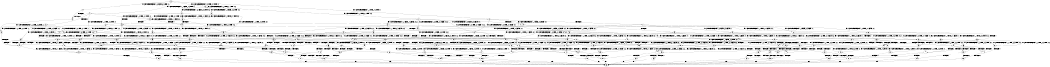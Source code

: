 digraph BCG {
size = "7, 10.5";
center = TRUE;
node [shape = circle];
0 [peripheries = 2];
0 -> 1 [label = "EX !0 !ATOMIC_EXCH_BRANCH (1, +0, FALSE, +0, 3, TRUE) !:0:"];
0 -> 2 [label = "EX !1 !ATOMIC_EXCH_BRANCH (1, +1, TRUE, +0, 2, TRUE) !:0:"];
0 -> 3 [label = "EX !2 !ATOMIC_EXCH_BRANCH (1, +0, TRUE, +0, 1, TRUE) !:0:"];
0 -> 4 [label = "EX !0 !ATOMIC_EXCH_BRANCH (1, +0, FALSE, +0, 3, TRUE) !:0:"];
1 -> 5 [label = "TERMINATE !0"];
2 -> 6 [label = "EX !0 !ATOMIC_EXCH_BRANCH (1, +0, FALSE, +0, 3, FALSE) !:0:1:"];
2 -> 7 [label = "TERMINATE !1"];
2 -> 8 [label = "EX !2 !ATOMIC_EXCH_BRANCH (1, +0, TRUE, +0, 1, FALSE) !:0:1:"];
2 -> 9 [label = "EX !0 !ATOMIC_EXCH_BRANCH (1, +0, FALSE, +0, 3, FALSE) !:0:1:"];
3 -> 10 [label = "EX !0 !ATOMIC_EXCH_BRANCH (1, +0, FALSE, +0, 3, TRUE) !:0:2:"];
3 -> 11 [label = "EX !1 !ATOMIC_EXCH_BRANCH (1, +1, TRUE, +0, 2, TRUE) !:0:2:"];
3 -> 12 [label = "EX !0 !ATOMIC_EXCH_BRANCH (1, +0, FALSE, +0, 3, TRUE) !:0:2:"];
3 -> 3 [label = "EX !2 !ATOMIC_EXCH_BRANCH (1, +0, TRUE, +0, 1, TRUE) !:0:2:"];
4 -> 5 [label = "TERMINATE !0"];
4 -> 13 [label = "TERMINATE !0"];
4 -> 14 [label = "EX !1 !ATOMIC_EXCH_BRANCH (1, +1, TRUE, +0, 2, TRUE) !:0:"];
4 -> 15 [label = "EX !2 !ATOMIC_EXCH_BRANCH (1, +0, TRUE, +0, 1, TRUE) !:0:"];
5 -> 16 [label = "EX !1 !ATOMIC_EXCH_BRANCH (1, +1, TRUE, +0, 2, TRUE) !:1:"];
6 -> 17 [label = "EX !0 !ATOMIC_EXCH_BRANCH (1, +1, TRUE, +0, 3, FALSE) !:0:1:"];
7 -> 18 [label = "EX !0 !ATOMIC_EXCH_BRANCH (1, +0, FALSE, +0, 3, FALSE) !:0:"];
7 -> 19 [label = "EX !2 !ATOMIC_EXCH_BRANCH (1, +0, TRUE, +0, 1, FALSE) !:0:"];
7 -> 20 [label = "EX !0 !ATOMIC_EXCH_BRANCH (1, +0, FALSE, +0, 3, FALSE) !:0:"];
8 -> 21 [label = "EX !0 !ATOMIC_EXCH_BRANCH (1, +0, FALSE, +0, 3, TRUE) !:0:1:2:"];
8 -> 22 [label = "TERMINATE !1"];
8 -> 23 [label = "TERMINATE !2"];
8 -> 24 [label = "EX !0 !ATOMIC_EXCH_BRANCH (1, +0, FALSE, +0, 3, TRUE) !:0:1:2:"];
9 -> 17 [label = "EX !0 !ATOMIC_EXCH_BRANCH (1, +1, TRUE, +0, 3, FALSE) !:0:1:"];
9 -> 25 [label = "TERMINATE !1"];
9 -> 26 [label = "EX !2 !ATOMIC_EXCH_BRANCH (1, +0, TRUE, +0, 1, FALSE) !:0:1:"];
9 -> 27 [label = "EX !0 !ATOMIC_EXCH_BRANCH (1, +1, TRUE, +0, 3, FALSE) !:0:1:"];
10 -> 28 [label = "EX !2 !ATOMIC_EXCH_BRANCH (1, +0, TRUE, +0, 1, TRUE) !:0:2:"];
11 -> 29 [label = "EX !2 !ATOMIC_EXCH_BRANCH (1, +0, TRUE, +0, 1, FALSE) !:0:1:2:"];
11 -> 30 [label = "TERMINATE !1"];
11 -> 31 [label = "EX !0 !ATOMIC_EXCH_BRANCH (1, +0, FALSE, +0, 3, FALSE) !:0:1:2:"];
11 -> 8 [label = "EX !2 !ATOMIC_EXCH_BRANCH (1, +0, TRUE, +0, 1, FALSE) !:0:1:2:"];
12 -> 28 [label = "EX !2 !ATOMIC_EXCH_BRANCH (1, +0, TRUE, +0, 1, TRUE) !:0:2:"];
12 -> 32 [label = "TERMINATE !0"];
12 -> 33 [label = "EX !1 !ATOMIC_EXCH_BRANCH (1, +1, TRUE, +0, 2, TRUE) !:0:2:"];
12 -> 15 [label = "EX !2 !ATOMIC_EXCH_BRANCH (1, +0, TRUE, +0, 1, TRUE) !:0:2:"];
13 -> 16 [label = "EX !1 !ATOMIC_EXCH_BRANCH (1, +1, TRUE, +0, 2, TRUE) !:1:"];
13 -> 34 [label = "EX !2 !ATOMIC_EXCH_BRANCH (1, +0, TRUE, +0, 1, TRUE) !:1:"];
13 -> 35 [label = "EX !1 !ATOMIC_EXCH_BRANCH (1, +1, TRUE, +0, 2, TRUE) !:1:"];
14 -> 36 [label = "TERMINATE !0"];
14 -> 37 [label = "TERMINATE !1"];
14 -> 38 [label = "TERMINATE !0"];
14 -> 39 [label = "EX !2 !ATOMIC_EXCH_BRANCH (1, +0, TRUE, +0, 1, FALSE) !:0:1:"];
15 -> 40 [label = "TERMINATE !0"];
15 -> 32 [label = "TERMINATE !0"];
15 -> 33 [label = "EX !1 !ATOMIC_EXCH_BRANCH (1, +1, TRUE, +0, 2, TRUE) !:0:2:"];
15 -> 15 [label = "EX !2 !ATOMIC_EXCH_BRANCH (1, +0, TRUE, +0, 1, TRUE) !:0:2:"];
16 -> 41 [label = "TERMINATE !1"];
17 -> 36 [label = "TERMINATE !0"];
18 -> 42 [label = "EX !0 !ATOMIC_EXCH_BRANCH (1, +1, TRUE, +0, 3, FALSE) !:0:"];
19 -> 43 [label = "EX !0 !ATOMIC_EXCH_BRANCH (1, +0, FALSE, +0, 3, TRUE) !:0:2:"];
19 -> 44 [label = "TERMINATE !2"];
19 -> 45 [label = "EX !0 !ATOMIC_EXCH_BRANCH (1, +0, FALSE, +0, 3, TRUE) !:0:2:"];
20 -> 42 [label = "EX !0 !ATOMIC_EXCH_BRANCH (1, +1, TRUE, +0, 3, FALSE) !:0:"];
20 -> 46 [label = "EX !2 !ATOMIC_EXCH_BRANCH (1, +0, TRUE, +0, 1, FALSE) !:0:"];
20 -> 47 [label = "EX !0 !ATOMIC_EXCH_BRANCH (1, +1, TRUE, +0, 3, FALSE) !:0:"];
21 -> 48 [label = "TERMINATE !0"];
22 -> 43 [label = "EX !0 !ATOMIC_EXCH_BRANCH (1, +0, FALSE, +0, 3, TRUE) !:0:2:"];
22 -> 44 [label = "TERMINATE !2"];
22 -> 45 [label = "EX !0 !ATOMIC_EXCH_BRANCH (1, +0, FALSE, +0, 3, TRUE) !:0:2:"];
23 -> 49 [label = "EX !0 !ATOMIC_EXCH_BRANCH (1, +0, FALSE, +0, 3, TRUE) !:0:1:"];
23 -> 50 [label = "TERMINATE !1"];
23 -> 51 [label = "EX !0 !ATOMIC_EXCH_BRANCH (1, +0, FALSE, +0, 3, TRUE) !:0:1:"];
24 -> 48 [label = "TERMINATE !0"];
24 -> 52 [label = "TERMINATE !1"];
24 -> 53 [label = "TERMINATE !2"];
24 -> 54 [label = "TERMINATE !0"];
25 -> 42 [label = "EX !0 !ATOMIC_EXCH_BRANCH (1, +1, TRUE, +0, 3, FALSE) !:0:"];
25 -> 46 [label = "EX !2 !ATOMIC_EXCH_BRANCH (1, +0, TRUE, +0, 1, FALSE) !:0:"];
25 -> 47 [label = "EX !0 !ATOMIC_EXCH_BRANCH (1, +1, TRUE, +0, 3, FALSE) !:0:"];
26 -> 55 [label = "EX !0 !ATOMIC_EXCH_BRANCH (1, +1, TRUE, +0, 3, TRUE) !:0:1:2:"];
26 -> 56 [label = "TERMINATE !1"];
26 -> 57 [label = "TERMINATE !2"];
26 -> 58 [label = "EX !0 !ATOMIC_EXCH_BRANCH (1, +1, TRUE, +0, 3, TRUE) !:0:1:2:"];
27 -> 36 [label = "TERMINATE !0"];
27 -> 37 [label = "TERMINATE !1"];
27 -> 38 [label = "TERMINATE !0"];
27 -> 39 [label = "EX !2 !ATOMIC_EXCH_BRANCH (1, +0, TRUE, +0, 1, FALSE) !:0:1:"];
28 -> 40 [label = "TERMINATE !0"];
29 -> 21 [label = "EX !0 !ATOMIC_EXCH_BRANCH (1, +0, FALSE, +0, 3, TRUE) !:0:1:2:"];
30 -> 59 [label = "EX !2 !ATOMIC_EXCH_BRANCH (1, +0, TRUE, +0, 1, FALSE) !:0:2:"];
30 -> 60 [label = "EX !0 !ATOMIC_EXCH_BRANCH (1, +0, FALSE, +0, 3, FALSE) !:0:2:"];
30 -> 19 [label = "EX !2 !ATOMIC_EXCH_BRANCH (1, +0, TRUE, +0, 1, FALSE) !:0:2:"];
31 -> 61 [label = "EX !0 !ATOMIC_EXCH_BRANCH (1, +1, TRUE, +0, 3, FALSE) !:0:1:2:"];
31 -> 62 [label = "TERMINATE !1"];
31 -> 26 [label = "EX !2 !ATOMIC_EXCH_BRANCH (1, +0, TRUE, +0, 1, FALSE) !:0:1:2:"];
31 -> 63 [label = "EX !0 !ATOMIC_EXCH_BRANCH (1, +1, TRUE, +0, 3, FALSE) !:0:1:2:"];
32 -> 64 [label = "EX !2 !ATOMIC_EXCH_BRANCH (1, +0, TRUE, +0, 1, TRUE) !:1:2:"];
32 -> 65 [label = "EX !1 !ATOMIC_EXCH_BRANCH (1, +1, TRUE, +0, 2, TRUE) !:1:2:"];
32 -> 34 [label = "EX !2 !ATOMIC_EXCH_BRANCH (1, +0, TRUE, +0, 1, TRUE) !:1:2:"];
33 -> 66 [label = "EX !2 !ATOMIC_EXCH_BRANCH (1, +0, TRUE, +0, 1, FALSE) !:0:1:2:"];
33 -> 67 [label = "TERMINATE !1"];
33 -> 68 [label = "TERMINATE !0"];
33 -> 39 [label = "EX !2 !ATOMIC_EXCH_BRANCH (1, +0, TRUE, +0, 1, FALSE) !:0:1:2:"];
34 -> 69 [label = "EX !1 !ATOMIC_EXCH_BRANCH (1, +1, TRUE, +0, 2, TRUE) !:1:2:"];
34 -> 65 [label = "EX !1 !ATOMIC_EXCH_BRANCH (1, +1, TRUE, +0, 2, TRUE) !:1:2:"];
34 -> 34 [label = "EX !2 !ATOMIC_EXCH_BRANCH (1, +0, TRUE, +0, 1, TRUE) !:1:2:"];
35 -> 41 [label = "TERMINATE !1"];
35 -> 70 [label = "TERMINATE !1"];
35 -> 71 [label = "EX !2 !ATOMIC_EXCH_BRANCH (1, +0, TRUE, +0, 1, FALSE) !:1:"];
36 -> 41 [label = "TERMINATE !1"];
37 -> 72 [label = "TERMINATE !0"];
37 -> 73 [label = "TERMINATE !0"];
37 -> 74 [label = "EX !2 !ATOMIC_EXCH_BRANCH (1, +0, TRUE, +0, 1, FALSE) !:0:"];
38 -> 41 [label = "TERMINATE !1"];
38 -> 70 [label = "TERMINATE !1"];
38 -> 71 [label = "EX !2 !ATOMIC_EXCH_BRANCH (1, +0, TRUE, +0, 1, FALSE) !:1:"];
39 -> 48 [label = "TERMINATE !0"];
39 -> 52 [label = "TERMINATE !1"];
39 -> 53 [label = "TERMINATE !2"];
39 -> 54 [label = "TERMINATE !0"];
40 -> 64 [label = "EX !2 !ATOMIC_EXCH_BRANCH (1, +0, TRUE, +0, 1, TRUE) !:1:2:"];
41 -> 75 [label = "EX !2 !ATOMIC_EXCH_BRANCH (1, +0, TRUE, +0, 1, FALSE) !:2:"];
42 -> 72 [label = "TERMINATE !0"];
43 -> 76 [label = "TERMINATE !0"];
44 -> 77 [label = "EX !0 !ATOMIC_EXCH_BRANCH (1, +0, FALSE, +0, 3, TRUE) !:0:"];
44 -> 78 [label = "EX !0 !ATOMIC_EXCH_BRANCH (1, +0, FALSE, +0, 3, TRUE) !:0:"];
45 -> 76 [label = "TERMINATE !0"];
45 -> 79 [label = "TERMINATE !2"];
45 -> 80 [label = "TERMINATE !0"];
46 -> 81 [label = "EX !0 !ATOMIC_EXCH_BRANCH (1, +1, TRUE, +0, 3, TRUE) !:0:2:"];
46 -> 82 [label = "TERMINATE !2"];
46 -> 83 [label = "EX !0 !ATOMIC_EXCH_BRANCH (1, +1, TRUE, +0, 3, TRUE) !:0:2:"];
47 -> 72 [label = "TERMINATE !0"];
47 -> 73 [label = "TERMINATE !0"];
47 -> 74 [label = "EX !2 !ATOMIC_EXCH_BRANCH (1, +0, TRUE, +0, 1, FALSE) !:0:"];
48 -> 84 [label = "TERMINATE !2"];
49 -> 85 [label = "TERMINATE !0"];
50 -> 77 [label = "EX !0 !ATOMIC_EXCH_BRANCH (1, +0, FALSE, +0, 3, TRUE) !:0:"];
50 -> 78 [label = "EX !0 !ATOMIC_EXCH_BRANCH (1, +0, FALSE, +0, 3, TRUE) !:0:"];
51 -> 85 [label = "TERMINATE !0"];
51 -> 86 [label = "TERMINATE !1"];
51 -> 87 [label = "TERMINATE !0"];
52 -> 76 [label = "TERMINATE !0"];
52 -> 79 [label = "TERMINATE !2"];
52 -> 80 [label = "TERMINATE !0"];
53 -> 85 [label = "TERMINATE !0"];
53 -> 86 [label = "TERMINATE !1"];
53 -> 87 [label = "TERMINATE !0"];
54 -> 84 [label = "TERMINATE !2"];
54 -> 88 [label = "TERMINATE !1"];
54 -> 89 [label = "TERMINATE !2"];
55 -> 90 [label = "TERMINATE !0"];
56 -> 81 [label = "EX !0 !ATOMIC_EXCH_BRANCH (1, +1, TRUE, +0, 3, TRUE) !:0:2:"];
56 -> 82 [label = "TERMINATE !2"];
56 -> 83 [label = "EX !0 !ATOMIC_EXCH_BRANCH (1, +1, TRUE, +0, 3, TRUE) !:0:2:"];
57 -> 91 [label = "EX !0 !ATOMIC_EXCH_BRANCH (1, +1, TRUE, +0, 3, TRUE) !:0:1:"];
57 -> 92 [label = "TERMINATE !1"];
57 -> 93 [label = "EX !0 !ATOMIC_EXCH_BRANCH (1, +1, TRUE, +0, 3, TRUE) !:0:1:"];
58 -> 90 [label = "TERMINATE !0"];
58 -> 94 [label = "TERMINATE !1"];
58 -> 95 [label = "TERMINATE !2"];
58 -> 96 [label = "TERMINATE !0"];
59 -> 43 [label = "EX !0 !ATOMIC_EXCH_BRANCH (1, +0, FALSE, +0, 3, TRUE) !:0:2:"];
60 -> 97 [label = "EX !0 !ATOMIC_EXCH_BRANCH (1, +1, TRUE, +0, 3, FALSE) !:0:2:"];
60 -> 46 [label = "EX !2 !ATOMIC_EXCH_BRANCH (1, +0, TRUE, +0, 1, FALSE) !:0:2:"];
60 -> 98 [label = "EX !0 !ATOMIC_EXCH_BRANCH (1, +1, TRUE, +0, 3, FALSE) !:0:2:"];
61 -> 66 [label = "EX !2 !ATOMIC_EXCH_BRANCH (1, +0, TRUE, +0, 1, FALSE) !:0:1:2:"];
62 -> 97 [label = "EX !0 !ATOMIC_EXCH_BRANCH (1, +1, TRUE, +0, 3, FALSE) !:0:2:"];
62 -> 46 [label = "EX !2 !ATOMIC_EXCH_BRANCH (1, +0, TRUE, +0, 1, FALSE) !:0:2:"];
62 -> 98 [label = "EX !0 !ATOMIC_EXCH_BRANCH (1, +1, TRUE, +0, 3, FALSE) !:0:2:"];
63 -> 66 [label = "EX !2 !ATOMIC_EXCH_BRANCH (1, +0, TRUE, +0, 1, FALSE) !:0:1:2:"];
63 -> 67 [label = "TERMINATE !1"];
63 -> 68 [label = "TERMINATE !0"];
63 -> 39 [label = "EX !2 !ATOMIC_EXCH_BRANCH (1, +0, TRUE, +0, 1, FALSE) !:0:1:2:"];
64 -> 69 [label = "EX !1 !ATOMIC_EXCH_BRANCH (1, +1, TRUE, +0, 2, TRUE) !:1:2:"];
65 -> 99 [label = "EX !2 !ATOMIC_EXCH_BRANCH (1, +0, TRUE, +0, 1, FALSE) !:1:2:"];
65 -> 100 [label = "TERMINATE !1"];
65 -> 71 [label = "EX !2 !ATOMIC_EXCH_BRANCH (1, +0, TRUE, +0, 1, FALSE) !:1:2:"];
66 -> 48 [label = "TERMINATE !0"];
67 -> 101 [label = "EX !2 !ATOMIC_EXCH_BRANCH (1, +0, TRUE, +0, 1, FALSE) !:0:2:"];
67 -> 102 [label = "TERMINATE !0"];
67 -> 74 [label = "EX !2 !ATOMIC_EXCH_BRANCH (1, +0, TRUE, +0, 1, FALSE) !:0:2:"];
68 -> 99 [label = "EX !2 !ATOMIC_EXCH_BRANCH (1, +0, TRUE, +0, 1, FALSE) !:1:2:"];
68 -> 100 [label = "TERMINATE !1"];
68 -> 71 [label = "EX !2 !ATOMIC_EXCH_BRANCH (1, +0, TRUE, +0, 1, FALSE) !:1:2:"];
69 -> 99 [label = "EX !2 !ATOMIC_EXCH_BRANCH (1, +0, TRUE, +0, 1, FALSE) !:1:2:"];
70 -> 75 [label = "EX !2 !ATOMIC_EXCH_BRANCH (1, +0, TRUE, +0, 1, FALSE) !:2:"];
70 -> 103 [label = "EX !2 !ATOMIC_EXCH_BRANCH (1, +0, TRUE, +0, 1, FALSE) !:2:"];
71 -> 84 [label = "TERMINATE !2"];
71 -> 88 [label = "TERMINATE !1"];
71 -> 89 [label = "TERMINATE !2"];
72 -> 104 [label = "EX !2 !ATOMIC_EXCH_BRANCH (1, +0, TRUE, +0, 1, FALSE) !:1:2:"];
73 -> 104 [label = "EX !2 !ATOMIC_EXCH_BRANCH (1, +0, TRUE, +0, 1, FALSE) !:1:2:"];
73 -> 105 [label = "EX !2 !ATOMIC_EXCH_BRANCH (1, +0, TRUE, +0, 1, FALSE) !:1:2:"];
74 -> 76 [label = "TERMINATE !0"];
74 -> 79 [label = "TERMINATE !2"];
74 -> 80 [label = "TERMINATE !0"];
75 -> 106 [label = "TERMINATE !2"];
76 -> 107 [label = "TERMINATE !2"];
77 -> 108 [label = "TERMINATE !0"];
78 -> 108 [label = "TERMINATE !0"];
78 -> 109 [label = "TERMINATE !0"];
79 -> 108 [label = "TERMINATE !0"];
79 -> 109 [label = "TERMINATE !0"];
80 -> 107 [label = "TERMINATE !2"];
80 -> 110 [label = "TERMINATE !2"];
81 -> 111 [label = "TERMINATE !0"];
82 -> 112 [label = "EX !0 !ATOMIC_EXCH_BRANCH (1, +1, TRUE, +0, 3, TRUE) !:0:"];
82 -> 113 [label = "EX !0 !ATOMIC_EXCH_BRANCH (1, +1, TRUE, +0, 3, TRUE) !:0:"];
83 -> 111 [label = "TERMINATE !0"];
83 -> 114 [label = "TERMINATE !2"];
83 -> 115 [label = "TERMINATE !0"];
84 -> 116 [label = "TERMINATE !1"];
85 -> 116 [label = "TERMINATE !1"];
86 -> 108 [label = "TERMINATE !0"];
86 -> 109 [label = "TERMINATE !0"];
87 -> 116 [label = "TERMINATE !1"];
87 -> 117 [label = "TERMINATE !1"];
88 -> 106 [label = "TERMINATE !2"];
88 -> 118 [label = "TERMINATE !2"];
89 -> 116 [label = "TERMINATE !1"];
89 -> 117 [label = "TERMINATE !1"];
90 -> 119 [label = "TERMINATE !2"];
91 -> 120 [label = "TERMINATE !0"];
92 -> 112 [label = "EX !0 !ATOMIC_EXCH_BRANCH (1, +1, TRUE, +0, 3, TRUE) !:0:"];
92 -> 113 [label = "EX !0 !ATOMIC_EXCH_BRANCH (1, +1, TRUE, +0, 3, TRUE) !:0:"];
93 -> 120 [label = "TERMINATE !0"];
93 -> 121 [label = "TERMINATE !1"];
93 -> 122 [label = "TERMINATE !0"];
94 -> 111 [label = "TERMINATE !0"];
94 -> 114 [label = "TERMINATE !2"];
94 -> 115 [label = "TERMINATE !0"];
95 -> 120 [label = "TERMINATE !0"];
95 -> 121 [label = "TERMINATE !1"];
95 -> 122 [label = "TERMINATE !0"];
96 -> 119 [label = "TERMINATE !2"];
96 -> 123 [label = "TERMINATE !1"];
96 -> 124 [label = "TERMINATE !2"];
97 -> 101 [label = "EX !2 !ATOMIC_EXCH_BRANCH (1, +0, TRUE, +0, 1, FALSE) !:0:2:"];
98 -> 101 [label = "EX !2 !ATOMIC_EXCH_BRANCH (1, +0, TRUE, +0, 1, FALSE) !:0:2:"];
98 -> 102 [label = "TERMINATE !0"];
98 -> 74 [label = "EX !2 !ATOMIC_EXCH_BRANCH (1, +0, TRUE, +0, 1, FALSE) !:0:2:"];
99 -> 84 [label = "TERMINATE !2"];
100 -> 75 [label = "EX !2 !ATOMIC_EXCH_BRANCH (1, +0, TRUE, +0, 1, FALSE) !:2:"];
100 -> 103 [label = "EX !2 !ATOMIC_EXCH_BRANCH (1, +0, TRUE, +0, 1, FALSE) !:2:"];
101 -> 76 [label = "TERMINATE !0"];
102 -> 104 [label = "EX !2 !ATOMIC_EXCH_BRANCH (1, +0, TRUE, +0, 1, FALSE) !:1:2:"];
102 -> 105 [label = "EX !2 !ATOMIC_EXCH_BRANCH (1, +0, TRUE, +0, 1, FALSE) !:1:2:"];
103 -> 106 [label = "TERMINATE !2"];
103 -> 118 [label = "TERMINATE !2"];
104 -> 107 [label = "TERMINATE !2"];
105 -> 107 [label = "TERMINATE !2"];
105 -> 110 [label = "TERMINATE !2"];
106 -> 125 [label = "exit"];
107 -> 125 [label = "exit"];
108 -> 125 [label = "exit"];
109 -> 125 [label = "exit"];
110 -> 125 [label = "exit"];
111 -> 126 [label = "TERMINATE !2"];
112 -> 127 [label = "TERMINATE !0"];
113 -> 127 [label = "TERMINATE !0"];
113 -> 128 [label = "TERMINATE !0"];
114 -> 127 [label = "TERMINATE !0"];
114 -> 128 [label = "TERMINATE !0"];
115 -> 126 [label = "TERMINATE !2"];
115 -> 129 [label = "TERMINATE !2"];
116 -> 125 [label = "exit"];
117 -> 125 [label = "exit"];
118 -> 125 [label = "exit"];
119 -> 130 [label = "TERMINATE !1"];
120 -> 130 [label = "TERMINATE !1"];
121 -> 127 [label = "TERMINATE !0"];
121 -> 128 [label = "TERMINATE !0"];
122 -> 130 [label = "TERMINATE !1"];
122 -> 131 [label = "TERMINATE !1"];
123 -> 132 [label = "TERMINATE !2"];
123 -> 133 [label = "TERMINATE !2"];
124 -> 130 [label = "TERMINATE !1"];
124 -> 131 [label = "TERMINATE !1"];
126 -> 125 [label = "exit"];
127 -> 125 [label = "exit"];
128 -> 125 [label = "exit"];
129 -> 125 [label = "exit"];
130 -> 125 [label = "exit"];
131 -> 125 [label = "exit"];
132 -> 125 [label = "exit"];
133 -> 125 [label = "exit"];
}
